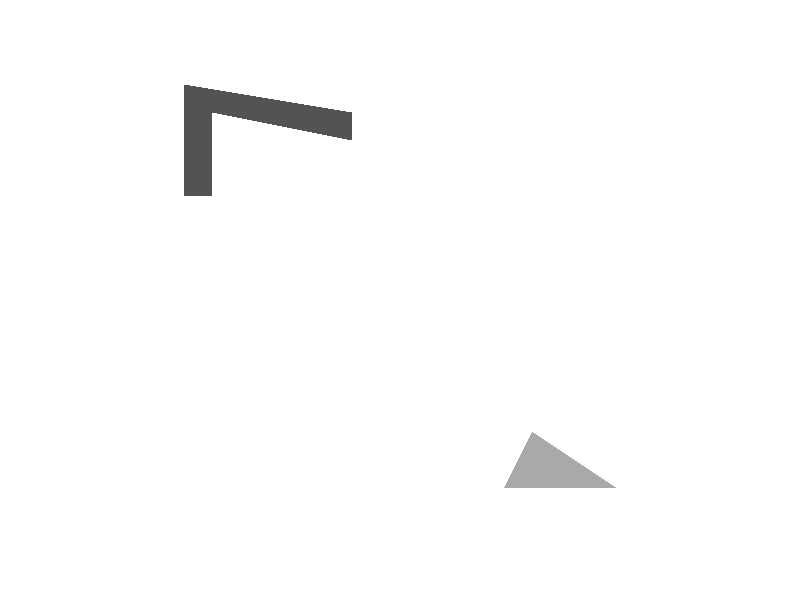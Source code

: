 #include "colors.inc"

#switch (clock)
   #range (0.00,0.25)
      #declare help = clock * 4;
      #declare trans1 = < -4.0, +4.0 - help * 8.0, 0.0 >;
      #declare phi1 = 0.0;
      #declare trans2 = < 4.0, -4.0, 0 >;
      #declare phi2 = help * 150.0;
      #break
   #range (0.25,0.5)
      #declare help = ( clock - 0.25 ) * 4;
      #declare trans1 = < -4.0 + help * 8.0, -4.0, 0.0 >;
      #declare phi1 = 0.0;
      #declare trans2 = < 4.0, -4.0 - 5.0 * help, 0 >;
      #declare phi2 = 150.0;
      #break
   #range (0.5,0.75)
      #declare help = ( clock - 0.5 ) * 4;
      #declare trans1 = < +4.0, -4.0, 0.0 >;
      #declare phi1 = help * 180;
      #declare trans2 = < 4.0, -9.0, 0 >;
      #declare phi2 = help * 150 + 150;
      #break
   #range (0.75,1.0)
      #declare help = ( clock - 0.75 ) * 4;
      #declare trans1 = < 4.0 - help * 8.0, -4.0 + 8.0 * help, 0.0 >;
      #declare phi1 = 180.0 - 180.0 * help;
      #declare trans2 = < 4.0, -9.0 + 5.0 * help, 0 >;
      #declare phi2 = help * 60 + 300;
      #break
#end

global_settings {
  assumed_gamma 2.2
  max_trace_level 5
  ambient_light White
}

background { color White }

#declare dist = 10000;

camera {
   location < 0.0, 0.0, -dist >
   look_at 0
   angle atan( 20.0 / dist ) * 180.0 / pi
}

polygon {
   6,
   < -2, -2 >, < -1, -2 >, < -1, 1 >, < 4, 0 >, < 4, 1 >, < -2, 2 >
   texture {
      finish { ambient 1 diffuse 0 }
      pigment { color DimGray }
  }
  scale 0.7
  rotate phi1 * z
  translate trans1
}

polygon {
   4,
   < -2, -1 >, < 2, -1 >, < -1, 1 >, < -2, -1 >
   texture {
      finish { ambient 1 diffuse 0 }
      pigment { color LightGray }
  }
  scale 0.7
  rotate phi2 * z
  translate trans2
}

